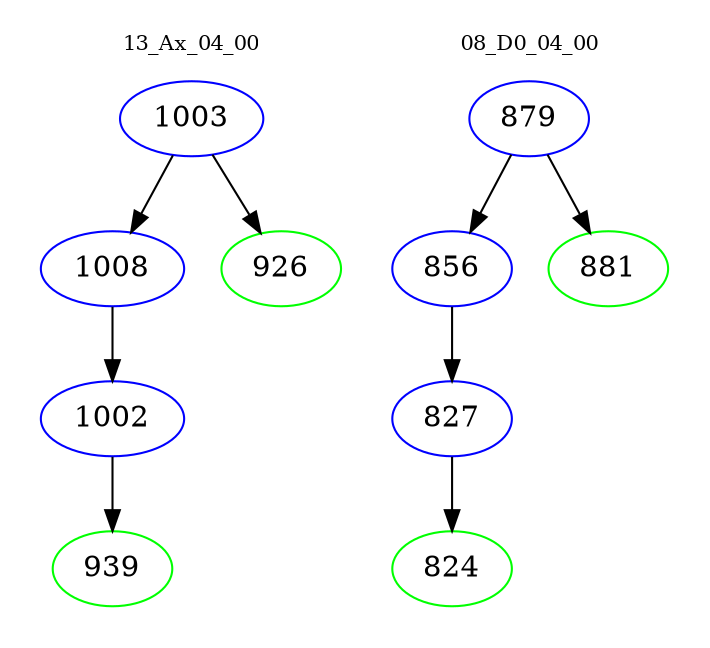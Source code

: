 digraph{
subgraph cluster_0 {
color = white
label = "13_Ax_04_00";
fontsize=10;
T0_1003 [label="1003", color="blue"]
T0_1003 -> T0_1008 [color="black"]
T0_1008 [label="1008", color="blue"]
T0_1008 -> T0_1002 [color="black"]
T0_1002 [label="1002", color="blue"]
T0_1002 -> T0_939 [color="black"]
T0_939 [label="939", color="green"]
T0_1003 -> T0_926 [color="black"]
T0_926 [label="926", color="green"]
}
subgraph cluster_1 {
color = white
label = "08_D0_04_00";
fontsize=10;
T1_879 [label="879", color="blue"]
T1_879 -> T1_856 [color="black"]
T1_856 [label="856", color="blue"]
T1_856 -> T1_827 [color="black"]
T1_827 [label="827", color="blue"]
T1_827 -> T1_824 [color="black"]
T1_824 [label="824", color="green"]
T1_879 -> T1_881 [color="black"]
T1_881 [label="881", color="green"]
}
}
